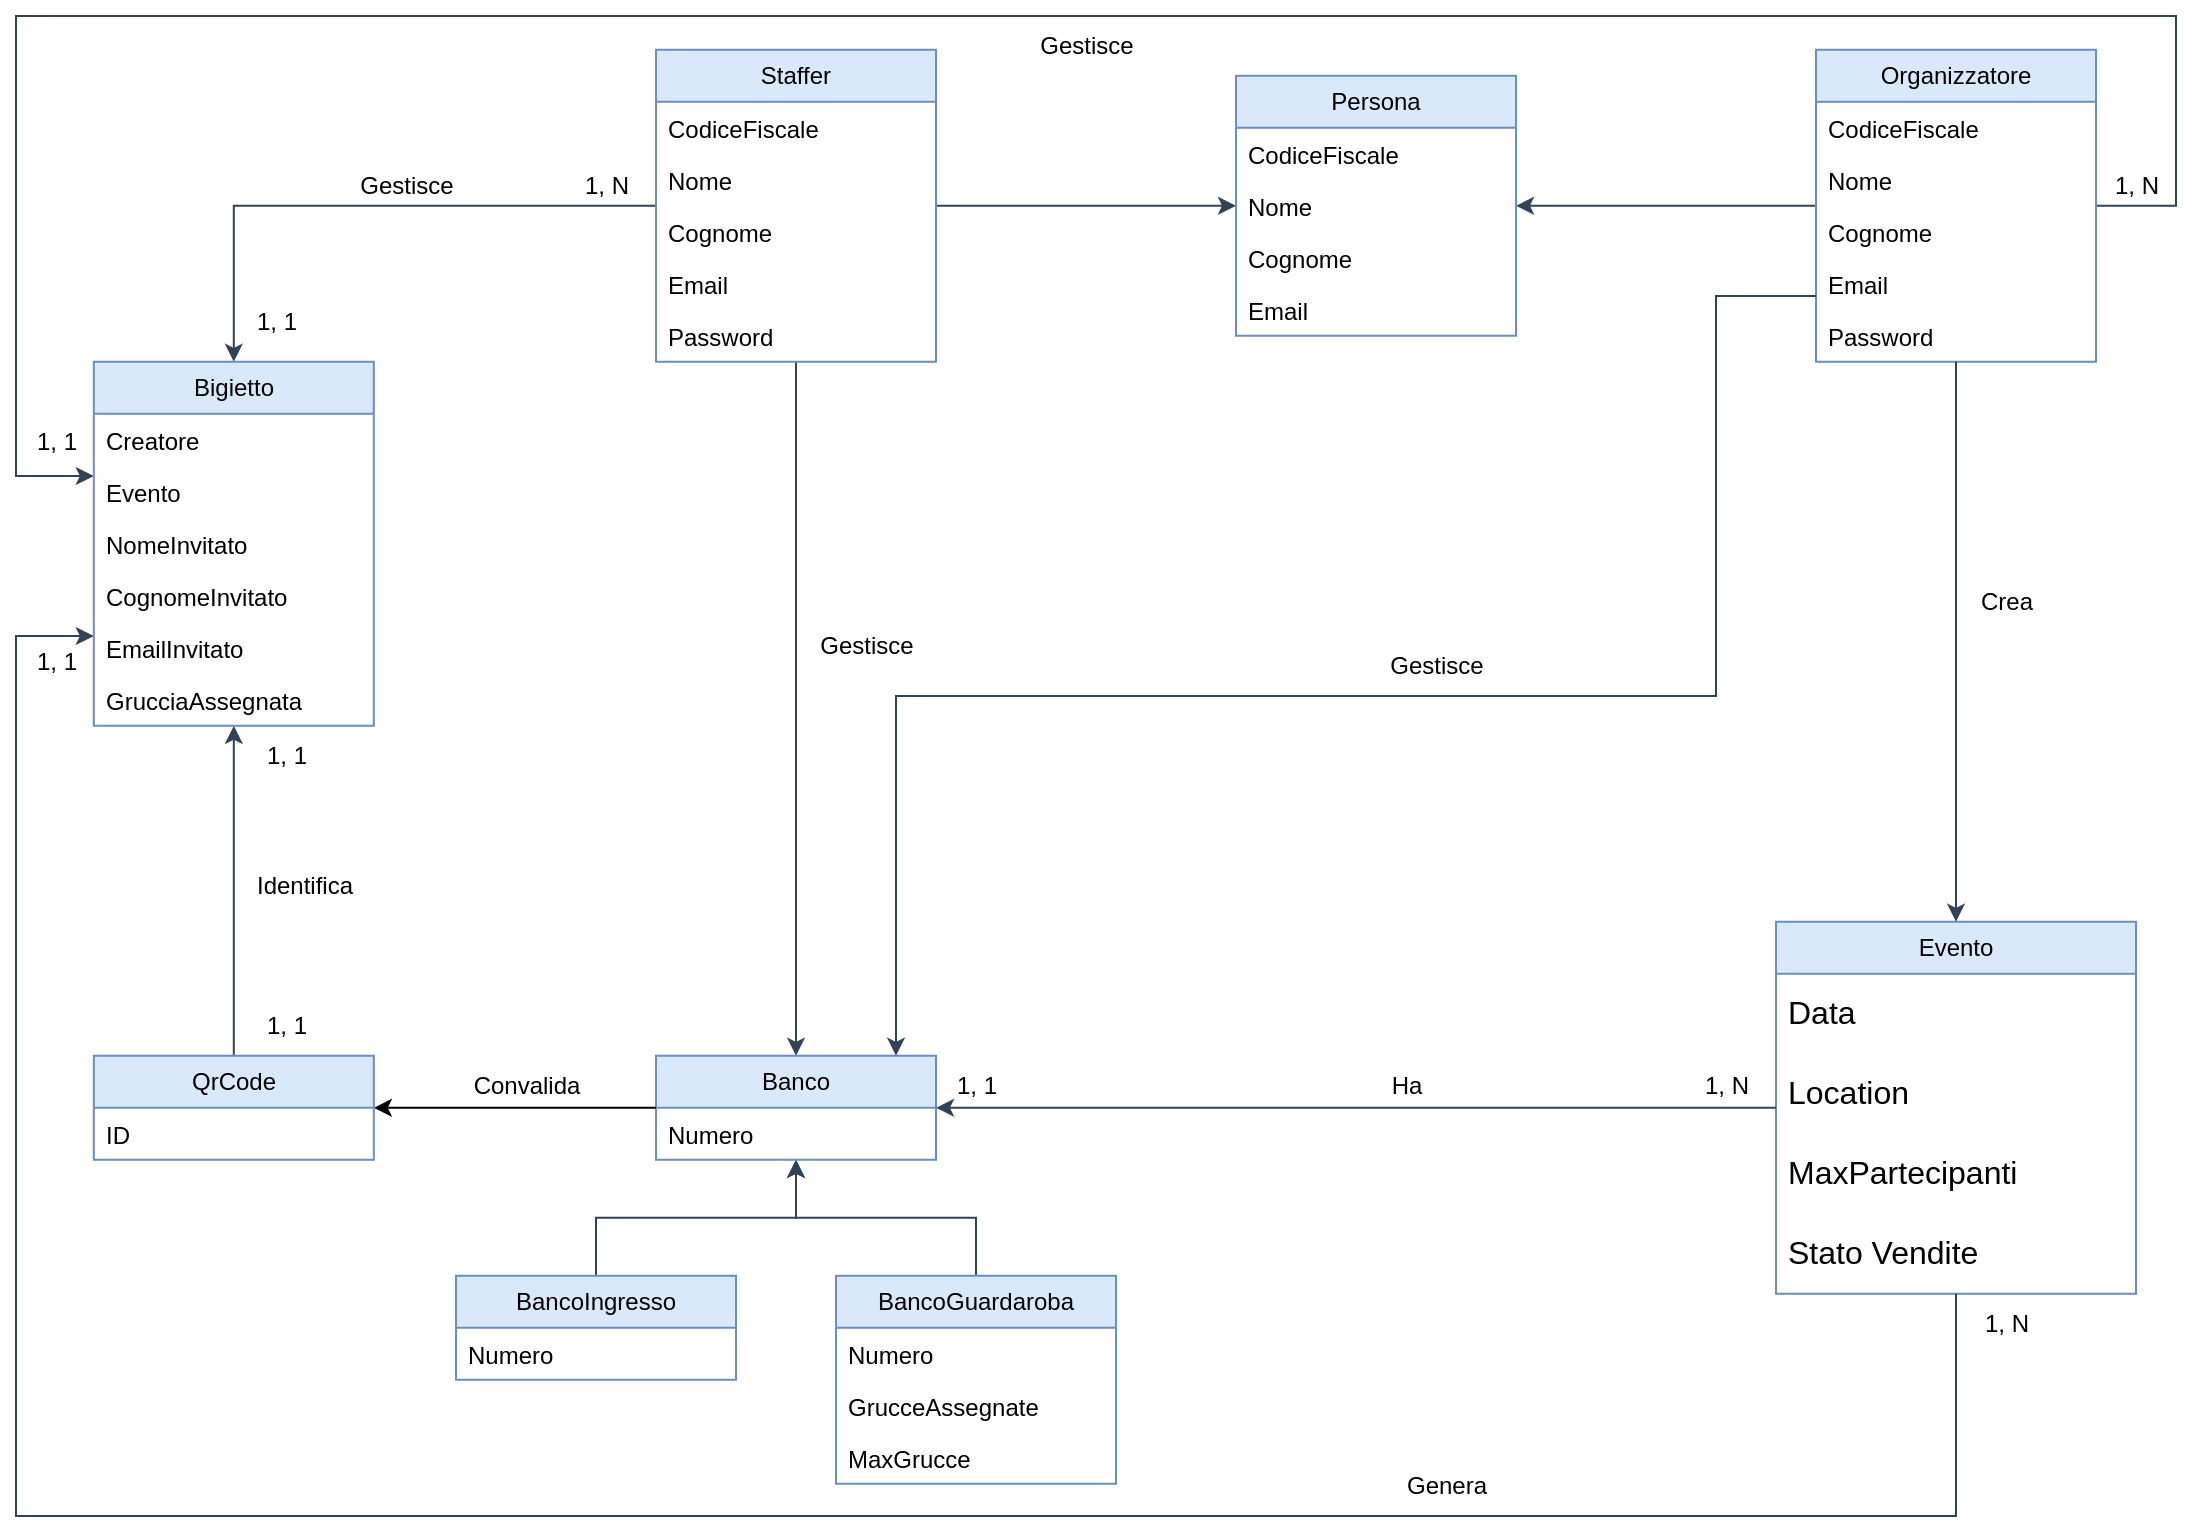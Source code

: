 <mxfile version="26.0.16">
  <diagram id="C5RBs43oDa-KdzZeNtuy" name="Page-1">
    <mxGraphModel dx="1674" dy="1663" grid="1" gridSize="10" guides="1" tooltips="1" connect="1" arrows="1" fold="1" page="1" pageScale="1" pageWidth="1169" pageHeight="827" math="0" shadow="0">
      <root>
        <mxCell id="WIyWlLk6GJQsqaUBKTNV-0" />
        <mxCell id="WIyWlLk6GJQsqaUBKTNV-1" parent="WIyWlLk6GJQsqaUBKTNV-0" />
        <mxCell id="kusqbt6c1RpGpAXRFi9S-38" style="edgeStyle=orthogonalEdgeStyle;rounded=0;orthogonalLoop=1;jettySize=auto;html=1;fillColor=#647687;strokeColor=#314354;" parent="WIyWlLk6GJQsqaUBKTNV-1" source="kusqbt6c1RpGpAXRFi9S-7" target="kusqbt6c1RpGpAXRFi9S-0" edge="1">
          <mxGeometry relative="1" as="geometry" />
        </mxCell>
        <mxCell id="kusqbt6c1RpGpAXRFi9S-39" style="edgeStyle=orthogonalEdgeStyle;rounded=0;orthogonalLoop=1;jettySize=auto;html=1;fillColor=#647687;strokeColor=#314354;" parent="WIyWlLk6GJQsqaUBKTNV-1" source="kusqbt6c1RpGpAXRFi9S-12" target="kusqbt6c1RpGpAXRFi9S-0" edge="1">
          <mxGeometry relative="1" as="geometry" />
        </mxCell>
        <mxCell id="kusqbt6c1RpGpAXRFi9S-0" value="Persona" style="swimlane;fontStyle=0;childLayout=stackLayout;horizontal=1;startSize=26;fillColor=#dae8fc;horizontalStack=0;resizeParent=1;resizeParentMax=0;resizeLast=0;collapsible=1;marginBottom=0;whiteSpace=wrap;html=1;strokeColor=#6c8ebf;align=center;verticalAlign=middle;fontFamily=Helvetica;fontSize=12;" parent="WIyWlLk6GJQsqaUBKTNV-1" vertex="1">
          <mxGeometry x="640" y="-750.09" width="140" height="130" as="geometry" />
        </mxCell>
        <mxCell id="kusqbt6c1RpGpAXRFi9S-1" value="CodiceFiscale" style="text;strokeColor=none;fillColor=none;align=left;verticalAlign=top;spacingLeft=4;spacingRight=4;overflow=hidden;rotatable=0;points=[[0,0.5],[1,0.5]];portConstraint=eastwest;whiteSpace=wrap;html=1;fontFamily=Helvetica;fontSize=12;fontColor=default;fontStyle=0;" parent="kusqbt6c1RpGpAXRFi9S-0" vertex="1">
          <mxGeometry y="26" width="140" height="26" as="geometry" />
        </mxCell>
        <mxCell id="kusqbt6c1RpGpAXRFi9S-2" value="Nome" style="text;strokeColor=none;fillColor=none;align=left;verticalAlign=top;spacingLeft=4;spacingRight=4;overflow=hidden;rotatable=0;points=[[0,0.5],[1,0.5]];portConstraint=eastwest;whiteSpace=wrap;html=1;fontFamily=Helvetica;fontSize=12;fontColor=default;fontStyle=0;" parent="kusqbt6c1RpGpAXRFi9S-0" vertex="1">
          <mxGeometry y="52" width="140" height="26" as="geometry" />
        </mxCell>
        <mxCell id="kusqbt6c1RpGpAXRFi9S-3" value="Cognome" style="text;strokeColor=none;fillColor=none;align=left;verticalAlign=top;spacingLeft=4;spacingRight=4;overflow=hidden;rotatable=0;points=[[0,0.5],[1,0.5]];portConstraint=eastwest;whiteSpace=wrap;html=1;fontFamily=Helvetica;fontSize=12;fontColor=default;fontStyle=0;" parent="kusqbt6c1RpGpAXRFi9S-0" vertex="1">
          <mxGeometry y="78" width="140" height="26" as="geometry" />
        </mxCell>
        <mxCell id="kusqbt6c1RpGpAXRFi9S-5" value="Email" style="text;strokeColor=none;fillColor=none;align=left;verticalAlign=top;spacingLeft=4;spacingRight=4;overflow=hidden;rotatable=0;points=[[0,0.5],[1,0.5]];portConstraint=eastwest;whiteSpace=wrap;html=1;fontFamily=Helvetica;fontSize=12;fontColor=default;fontStyle=0;" parent="kusqbt6c1RpGpAXRFi9S-0" vertex="1">
          <mxGeometry y="104" width="140" height="26" as="geometry" />
        </mxCell>
        <mxCell id="kusqbt6c1RpGpAXRFi9S-74" style="edgeStyle=orthogonalEdgeStyle;rounded=0;orthogonalLoop=1;jettySize=auto;html=1;fillColor=#647687;strokeColor=#314354;" parent="WIyWlLk6GJQsqaUBKTNV-1" source="kusqbt6c1RpGpAXRFi9S-7" target="kusqbt6c1RpGpAXRFi9S-58" edge="1">
          <mxGeometry relative="1" as="geometry">
            <Array as="points">
              <mxPoint x="1110" y="-685" />
              <mxPoint x="1110" y="-780" />
              <mxPoint x="30" y="-780" />
              <mxPoint x="30" y="-550" />
            </Array>
          </mxGeometry>
        </mxCell>
        <mxCell id="kusqbt6c1RpGpAXRFi9S-7" value="Organizzatore" style="swimlane;fontStyle=0;childLayout=stackLayout;horizontal=1;startSize=26;fillColor=#dae8fc;horizontalStack=0;resizeParent=1;resizeParentMax=0;resizeLast=0;collapsible=1;marginBottom=0;whiteSpace=wrap;html=1;strokeColor=#6c8ebf;align=center;verticalAlign=middle;fontFamily=Helvetica;fontSize=12;fontColor=default;" parent="WIyWlLk6GJQsqaUBKTNV-1" vertex="1">
          <mxGeometry x="930.0" y="-763.09" width="140" height="156" as="geometry" />
        </mxCell>
        <mxCell id="kusqbt6c1RpGpAXRFi9S-8" value="CodiceFiscale" style="text;strokeColor=none;fillColor=none;align=left;verticalAlign=top;spacingLeft=4;spacingRight=4;overflow=hidden;rotatable=0;points=[[0,0.5],[1,0.5]];portConstraint=eastwest;whiteSpace=wrap;html=1;fontFamily=Helvetica;fontSize=12;fontColor=default;fontStyle=0;" parent="kusqbt6c1RpGpAXRFi9S-7" vertex="1">
          <mxGeometry y="26" width="140" height="26" as="geometry" />
        </mxCell>
        <mxCell id="kusqbt6c1RpGpAXRFi9S-9" value="Nome" style="text;strokeColor=none;fillColor=none;align=left;verticalAlign=top;spacingLeft=4;spacingRight=4;overflow=hidden;rotatable=0;points=[[0,0.5],[1,0.5]];portConstraint=eastwest;whiteSpace=wrap;html=1;fontFamily=Helvetica;fontSize=12;fontColor=default;fontStyle=0;" parent="kusqbt6c1RpGpAXRFi9S-7" vertex="1">
          <mxGeometry y="52" width="140" height="26" as="geometry" />
        </mxCell>
        <mxCell id="kusqbt6c1RpGpAXRFi9S-10" value="Cognome" style="text;strokeColor=none;fillColor=none;align=left;verticalAlign=top;spacingLeft=4;spacingRight=4;overflow=hidden;rotatable=0;points=[[0,0.5],[1,0.5]];portConstraint=eastwest;whiteSpace=wrap;html=1;fontFamily=Helvetica;fontSize=12;fontColor=default;fontStyle=0;" parent="kusqbt6c1RpGpAXRFi9S-7" vertex="1">
          <mxGeometry y="78" width="140" height="26" as="geometry" />
        </mxCell>
        <mxCell id="kusqbt6c1RpGpAXRFi9S-11" value="Email" style="text;strokeColor=none;fillColor=none;align=left;verticalAlign=top;spacingLeft=4;spacingRight=4;overflow=hidden;rotatable=0;points=[[0,0.5],[1,0.5]];portConstraint=eastwest;whiteSpace=wrap;html=1;fontFamily=Helvetica;fontSize=12;fontColor=default;fontStyle=0;" parent="kusqbt6c1RpGpAXRFi9S-7" vertex="1">
          <mxGeometry y="104" width="140" height="26" as="geometry" />
        </mxCell>
        <mxCell id="kusqbt6c1RpGpAXRFi9S-29" value="Password" style="text;strokeColor=none;fillColor=none;align=left;verticalAlign=top;spacingLeft=4;spacingRight=4;overflow=hidden;rotatable=0;points=[[0,0.5],[1,0.5]];portConstraint=eastwest;whiteSpace=wrap;html=1;fontFamily=Helvetica;fontSize=12;fontColor=default;fontStyle=0;" parent="kusqbt6c1RpGpAXRFi9S-7" vertex="1">
          <mxGeometry y="130" width="140" height="26" as="geometry" />
        </mxCell>
        <mxCell id="kusqbt6c1RpGpAXRFi9S-73" style="edgeStyle=orthogonalEdgeStyle;rounded=0;orthogonalLoop=1;jettySize=auto;html=1;fillColor=#647687;strokeColor=#314354;" parent="WIyWlLk6GJQsqaUBKTNV-1" source="kusqbt6c1RpGpAXRFi9S-12" target="kusqbt6c1RpGpAXRFi9S-58" edge="1">
          <mxGeometry relative="1" as="geometry">
            <Array as="points">
              <mxPoint x="138.91" y="-685.09" />
            </Array>
          </mxGeometry>
        </mxCell>
        <mxCell id="kusqbt6c1RpGpAXRFi9S-75" style="edgeStyle=orthogonalEdgeStyle;rounded=0;orthogonalLoop=1;jettySize=auto;html=1;fillColor=#647687;strokeColor=#314354;" parent="WIyWlLk6GJQsqaUBKTNV-1" source="kusqbt6c1RpGpAXRFi9S-12" target="kusqbt6c1RpGpAXRFi9S-17" edge="1">
          <mxGeometry relative="1" as="geometry">
            <Array as="points">
              <mxPoint x="420" y="-300.09" />
              <mxPoint x="420" y="-300.09" />
            </Array>
          </mxGeometry>
        </mxCell>
        <mxCell id="kusqbt6c1RpGpAXRFi9S-12" value="Staffer" style="swimlane;fontStyle=0;childLayout=stackLayout;horizontal=1;startSize=26;fillColor=#dae8fc;horizontalStack=0;resizeParent=1;resizeParentMax=0;resizeLast=0;collapsible=1;marginBottom=0;whiteSpace=wrap;html=1;strokeColor=#6c8ebf;" parent="WIyWlLk6GJQsqaUBKTNV-1" vertex="1">
          <mxGeometry x="350" y="-763.09" width="140" height="156" as="geometry" />
        </mxCell>
        <mxCell id="kusqbt6c1RpGpAXRFi9S-13" value="CodiceFiscale" style="text;strokeColor=none;fillColor=none;align=left;verticalAlign=top;spacingLeft=4;spacingRight=4;overflow=hidden;rotatable=0;points=[[0,0.5],[1,0.5]];portConstraint=eastwest;whiteSpace=wrap;html=1;" parent="kusqbt6c1RpGpAXRFi9S-12" vertex="1">
          <mxGeometry y="26" width="140" height="26" as="geometry" />
        </mxCell>
        <mxCell id="kusqbt6c1RpGpAXRFi9S-14" value="Nome" style="text;strokeColor=none;fillColor=none;align=left;verticalAlign=top;spacingLeft=4;spacingRight=4;overflow=hidden;rotatable=0;points=[[0,0.5],[1,0.5]];portConstraint=eastwest;whiteSpace=wrap;html=1;" parent="kusqbt6c1RpGpAXRFi9S-12" vertex="1">
          <mxGeometry y="52" width="140" height="26" as="geometry" />
        </mxCell>
        <mxCell id="kusqbt6c1RpGpAXRFi9S-15" value="Cognome" style="text;strokeColor=none;fillColor=none;align=left;verticalAlign=top;spacingLeft=4;spacingRight=4;overflow=hidden;rotatable=0;points=[[0,0.5],[1,0.5]];portConstraint=eastwest;whiteSpace=wrap;html=1;" parent="kusqbt6c1RpGpAXRFi9S-12" vertex="1">
          <mxGeometry y="78" width="140" height="26" as="geometry" />
        </mxCell>
        <mxCell id="kusqbt6c1RpGpAXRFi9S-16" value="Email" style="text;strokeColor=none;fillColor=none;align=left;verticalAlign=top;spacingLeft=4;spacingRight=4;overflow=hidden;rotatable=0;points=[[0,0.5],[1,0.5]];portConstraint=eastwest;whiteSpace=wrap;html=1;" parent="kusqbt6c1RpGpAXRFi9S-12" vertex="1">
          <mxGeometry y="104" width="140" height="26" as="geometry" />
        </mxCell>
        <mxCell id="kusqbt6c1RpGpAXRFi9S-30" value="Password" style="text;strokeColor=none;fillColor=none;align=left;verticalAlign=top;spacingLeft=4;spacingRight=4;overflow=hidden;rotatable=0;points=[[0,0.5],[1,0.5]];portConstraint=eastwest;whiteSpace=wrap;html=1;" parent="kusqbt6c1RpGpAXRFi9S-12" vertex="1">
          <mxGeometry y="130" width="140" height="26" as="geometry" />
        </mxCell>
        <mxCell id="kusqbt6c1RpGpAXRFi9S-42" style="edgeStyle=orthogonalEdgeStyle;rounded=0;orthogonalLoop=1;jettySize=auto;html=1;fillColor=#647687;strokeColor=#314354;" parent="WIyWlLk6GJQsqaUBKTNV-1" source="kusqbt6c1RpGpAXRFi9S-22" target="kusqbt6c1RpGpAXRFi9S-17" edge="1">
          <mxGeometry relative="1" as="geometry" />
        </mxCell>
        <mxCell id="kusqbt6c1RpGpAXRFi9S-43" style="edgeStyle=orthogonalEdgeStyle;rounded=0;orthogonalLoop=1;jettySize=auto;html=1;fillColor=#647687;strokeColor=#314354;" parent="WIyWlLk6GJQsqaUBKTNV-1" source="kusqbt6c1RpGpAXRFi9S-24" target="kusqbt6c1RpGpAXRFi9S-17" edge="1">
          <mxGeometry relative="1" as="geometry" />
        </mxCell>
        <mxCell id="kusqbt6c1RpGpAXRFi9S-17" value="Banco" style="swimlane;fontStyle=0;childLayout=stackLayout;horizontal=1;startSize=26;fillColor=#dae8fc;horizontalStack=0;resizeParent=1;resizeParentMax=0;resizeLast=0;collapsible=1;marginBottom=0;whiteSpace=wrap;html=1;strokeColor=#6c8ebf;align=center;verticalAlign=middle;fontFamily=Helvetica;fontSize=12;fontColor=default;" parent="WIyWlLk6GJQsqaUBKTNV-1" vertex="1">
          <mxGeometry x="350" y="-260.09" width="140" height="52" as="geometry" />
        </mxCell>
        <mxCell id="kusqbt6c1RpGpAXRFi9S-18" value="Numero" style="text;strokeColor=none;fillColor=none;align=left;verticalAlign=top;spacingLeft=4;spacingRight=4;overflow=hidden;rotatable=0;points=[[0,0.5],[1,0.5]];portConstraint=eastwest;whiteSpace=wrap;html=1;fontFamily=Helvetica;fontSize=12;fontColor=default;fontStyle=0;" parent="kusqbt6c1RpGpAXRFi9S-17" vertex="1">
          <mxGeometry y="26" width="140" height="26" as="geometry" />
        </mxCell>
        <mxCell id="kusqbt6c1RpGpAXRFi9S-22" value="BancoIngresso" style="swimlane;fontStyle=0;childLayout=stackLayout;horizontal=1;startSize=26;fillColor=#dae8fc;horizontalStack=0;resizeParent=1;resizeParentMax=0;resizeLast=0;collapsible=1;marginBottom=0;whiteSpace=wrap;html=1;strokeColor=#6c8ebf;align=center;verticalAlign=middle;fontFamily=Helvetica;fontSize=12;fontColor=default;" parent="WIyWlLk6GJQsqaUBKTNV-1" vertex="1">
          <mxGeometry x="250.0" y="-150.09" width="140" height="52" as="geometry" />
        </mxCell>
        <mxCell id="kusqbt6c1RpGpAXRFi9S-27" value="Numero" style="text;strokeColor=none;fillColor=none;align=left;verticalAlign=top;spacingLeft=4;spacingRight=4;overflow=hidden;rotatable=0;points=[[0,0.5],[1,0.5]];portConstraint=eastwest;whiteSpace=wrap;html=1;fontFamily=Helvetica;fontSize=12;fontColor=default;fontStyle=0;" parent="kusqbt6c1RpGpAXRFi9S-22" vertex="1">
          <mxGeometry y="26" width="140" height="26" as="geometry" />
        </mxCell>
        <mxCell id="kusqbt6c1RpGpAXRFi9S-24" value="BancoGuardaroba" style="swimlane;fontStyle=0;childLayout=stackLayout;horizontal=1;startSize=26;fillColor=#dae8fc;horizontalStack=0;resizeParent=1;resizeParentMax=0;resizeLast=0;collapsible=1;marginBottom=0;whiteSpace=wrap;html=1;strokeColor=#6c8ebf;align=center;verticalAlign=middle;fontFamily=Helvetica;fontSize=12;fontColor=default;" parent="WIyWlLk6GJQsqaUBKTNV-1" vertex="1">
          <mxGeometry x="440" y="-150.09" width="140" height="104" as="geometry" />
        </mxCell>
        <mxCell id="kusqbt6c1RpGpAXRFi9S-28" value="Numero" style="text;strokeColor=none;fillColor=none;align=left;verticalAlign=top;spacingLeft=4;spacingRight=4;overflow=hidden;rotatable=0;points=[[0,0.5],[1,0.5]];portConstraint=eastwest;whiteSpace=wrap;html=1;fontFamily=Helvetica;fontSize=12;fontColor=default;fontStyle=0;" parent="kusqbt6c1RpGpAXRFi9S-24" vertex="1">
          <mxGeometry y="26" width="140" height="26" as="geometry" />
        </mxCell>
        <mxCell id="kusqbt6c1RpGpAXRFi9S-25" value="GrucceAssegnate" style="text;strokeColor=none;fillColor=none;align=left;verticalAlign=top;spacingLeft=4;spacingRight=4;overflow=hidden;rotatable=0;points=[[0,0.5],[1,0.5]];portConstraint=eastwest;whiteSpace=wrap;html=1;fontFamily=Helvetica;fontSize=12;fontColor=default;fontStyle=0;" parent="kusqbt6c1RpGpAXRFi9S-24" vertex="1">
          <mxGeometry y="52" width="140" height="26" as="geometry" />
        </mxCell>
        <mxCell id="kusqbt6c1RpGpAXRFi9S-26" value="MaxGrucce" style="text;strokeColor=none;fillColor=none;align=left;verticalAlign=top;spacingLeft=4;spacingRight=4;overflow=hidden;rotatable=0;points=[[0,0.5],[1,0.5]];portConstraint=eastwest;whiteSpace=wrap;html=1;fontFamily=Helvetica;fontSize=12;fontColor=default;fontStyle=0;" parent="kusqbt6c1RpGpAXRFi9S-24" vertex="1">
          <mxGeometry y="78" width="140" height="26" as="geometry" />
        </mxCell>
        <mxCell id="kusqbt6c1RpGpAXRFi9S-31" value="&lt;font&gt;Evento&lt;/font&gt;" style="swimlane;fontStyle=0;childLayout=stackLayout;horizontal=1;startSize=26;fillColor=#dae8fc;horizontalStack=0;resizeParent=1;resizeParentMax=0;resizeLast=0;collapsible=1;marginBottom=0;whiteSpace=wrap;html=1;shadow=0;glass=0;fontSize=12;strokeColor=#6c8ebf;align=center;verticalAlign=middle;fontFamily=Helvetica;fontColor=default;" parent="WIyWlLk6GJQsqaUBKTNV-1" vertex="1">
          <mxGeometry x="910" y="-327.09" width="180" height="186" as="geometry">
            <mxRectangle x="910" y="-316.09" width="100" height="40" as="alternateBounds" />
          </mxGeometry>
        </mxCell>
        <mxCell id="kusqbt6c1RpGpAXRFi9S-76" value="&lt;div style=&quot;line-height: 160%;&quot;&gt;Data&lt;/div&gt;" style="text;strokeColor=none;fillColor=none;align=left;verticalAlign=top;spacingLeft=4;spacingRight=4;overflow=hidden;rotatable=0;points=[[0,0.5],[1,0.5]];portConstraint=eastwest;whiteSpace=wrap;html=1;fontSize=16;fontFamily=Helvetica;fontColor=default;fontStyle=0;" parent="kusqbt6c1RpGpAXRFi9S-31" vertex="1">
          <mxGeometry y="26" width="180" height="40" as="geometry" />
        </mxCell>
        <mxCell id="kusqbt6c1RpGpAXRFi9S-77" value="&lt;div style=&quot;line-height: 160%;&quot;&gt;Location&lt;/div&gt;" style="text;strokeColor=none;fillColor=none;align=left;verticalAlign=top;spacingLeft=4;spacingRight=4;overflow=hidden;rotatable=0;points=[[0,0.5],[1,0.5]];portConstraint=eastwest;whiteSpace=wrap;html=1;fontSize=16;fontFamily=Helvetica;fontColor=default;fontStyle=0;" parent="kusqbt6c1RpGpAXRFi9S-31" vertex="1">
          <mxGeometry y="66" width="180" height="40" as="geometry" />
        </mxCell>
        <mxCell id="kusqbt6c1RpGpAXRFi9S-78" value="&lt;div style=&quot;line-height: 160%;&quot;&gt;MaxPartecipanti&lt;/div&gt;" style="text;strokeColor=none;fillColor=none;align=left;verticalAlign=top;spacingLeft=4;spacingRight=4;overflow=hidden;rotatable=0;points=[[0,0.5],[1,0.5]];portConstraint=eastwest;whiteSpace=wrap;html=1;fontSize=16;fontFamily=Helvetica;fontColor=default;fontStyle=0;" parent="kusqbt6c1RpGpAXRFi9S-31" vertex="1">
          <mxGeometry y="106" width="180" height="40" as="geometry" />
        </mxCell>
        <mxCell id="kusqbt6c1RpGpAXRFi9S-33" value="&lt;div style=&quot;line-height: 160%;&quot;&gt;Stato Vendite&lt;/div&gt;" style="text;strokeColor=none;fillColor=none;align=left;verticalAlign=top;spacingLeft=4;spacingRight=4;overflow=hidden;rotatable=0;points=[[0,0.5],[1,0.5]];portConstraint=eastwest;whiteSpace=wrap;html=1;fontSize=16;fontFamily=Helvetica;fontColor=default;fontStyle=0;" parent="kusqbt6c1RpGpAXRFi9S-31" vertex="1">
          <mxGeometry y="146" width="180" height="40" as="geometry" />
        </mxCell>
        <mxCell id="kusqbt6c1RpGpAXRFi9S-66" style="edgeStyle=orthogonalEdgeStyle;rounded=0;orthogonalLoop=1;jettySize=auto;html=1;fillColor=#647687;strokeColor=#314354;" parent="WIyWlLk6GJQsqaUBKTNV-1" source="kusqbt6c1RpGpAXRFi9S-36" target="kusqbt6c1RpGpAXRFi9S-58" edge="1">
          <mxGeometry relative="1" as="geometry" />
        </mxCell>
        <mxCell id="kusqbt6c1RpGpAXRFi9S-83" style="edgeStyle=orthogonalEdgeStyle;rounded=0;orthogonalLoop=1;jettySize=auto;html=1;fontFamily=Helvetica;fontSize=12;fontColor=default;fontStyle=0;" parent="WIyWlLk6GJQsqaUBKTNV-1" source="kusqbt6c1RpGpAXRFi9S-17" target="kusqbt6c1RpGpAXRFi9S-36" edge="1">
          <mxGeometry relative="1" as="geometry" />
        </mxCell>
        <mxCell id="kusqbt6c1RpGpAXRFi9S-36" value="QrCode" style="swimlane;fontStyle=0;childLayout=stackLayout;horizontal=1;startSize=26;fillColor=#dae8fc;horizontalStack=0;resizeParent=1;resizeParentMax=0;resizeLast=0;collapsible=1;marginBottom=0;whiteSpace=wrap;html=1;strokeColor=#6c8ebf;align=center;verticalAlign=middle;fontFamily=Helvetica;fontSize=12;fontColor=default;" parent="WIyWlLk6GJQsqaUBKTNV-1" vertex="1">
          <mxGeometry x="68.91" y="-260.09" width="140" height="52" as="geometry" />
        </mxCell>
        <mxCell id="kusqbt6c1RpGpAXRFi9S-37" value="ID" style="text;strokeColor=none;fillColor=none;align=left;verticalAlign=top;spacingLeft=4;spacingRight=4;overflow=hidden;rotatable=0;points=[[0,0.5],[1,0.5]];portConstraint=eastwest;whiteSpace=wrap;html=1;fontFamily=Helvetica;fontSize=12;fontColor=default;fontStyle=0;" parent="kusqbt6c1RpGpAXRFi9S-36" vertex="1">
          <mxGeometry y="26" width="140" height="26" as="geometry" />
        </mxCell>
        <mxCell id="kusqbt6c1RpGpAXRFi9S-58" value="Bigietto" style="swimlane;fontStyle=0;childLayout=stackLayout;horizontal=1;startSize=26;fillColor=#dae8fc;horizontalStack=0;resizeParent=1;resizeParentMax=0;resizeLast=0;collapsible=1;marginBottom=0;whiteSpace=wrap;html=1;strokeColor=#6c8ebf;align=center;verticalAlign=middle;fontFamily=Helvetica;fontSize=12;fontColor=default;" parent="WIyWlLk6GJQsqaUBKTNV-1" vertex="1">
          <mxGeometry x="68.91" y="-607.09" width="140" height="182" as="geometry" />
        </mxCell>
        <mxCell id="kusqbt6c1RpGpAXRFi9S-59" value="Creatore" style="text;strokeColor=none;fillColor=none;align=left;verticalAlign=top;spacingLeft=4;spacingRight=4;overflow=hidden;rotatable=0;points=[[0,0.5],[1,0.5]];portConstraint=eastwest;whiteSpace=wrap;html=1;fontFamily=Helvetica;fontSize=12;fontColor=default;fontStyle=0;" parent="kusqbt6c1RpGpAXRFi9S-58" vertex="1">
          <mxGeometry y="26" width="140" height="26" as="geometry" />
        </mxCell>
        <mxCell id="kusqbt6c1RpGpAXRFi9S-60" value="Evento" style="text;strokeColor=none;fillColor=none;align=left;verticalAlign=top;spacingLeft=4;spacingRight=4;overflow=hidden;rotatable=0;points=[[0,0.5],[1,0.5]];portConstraint=eastwest;whiteSpace=wrap;html=1;fontFamily=Helvetica;fontSize=12;fontColor=default;fontStyle=0;" parent="kusqbt6c1RpGpAXRFi9S-58" vertex="1">
          <mxGeometry y="52" width="140" height="26" as="geometry" />
        </mxCell>
        <mxCell id="kusqbt6c1RpGpAXRFi9S-61" value="NomeInvitato" style="text;strokeColor=none;fillColor=none;align=left;verticalAlign=top;spacingLeft=4;spacingRight=4;overflow=hidden;rotatable=0;points=[[0,0.5],[1,0.5]];portConstraint=eastwest;whiteSpace=wrap;html=1;fontFamily=Helvetica;fontSize=12;fontColor=default;fontStyle=0;" parent="kusqbt6c1RpGpAXRFi9S-58" vertex="1">
          <mxGeometry y="78" width="140" height="26" as="geometry" />
        </mxCell>
        <mxCell id="kusqbt6c1RpGpAXRFi9S-62" value="CognomeInvitato" style="text;strokeColor=none;fillColor=none;align=left;verticalAlign=top;spacingLeft=4;spacingRight=4;overflow=hidden;rotatable=0;points=[[0,0.5],[1,0.5]];portConstraint=eastwest;whiteSpace=wrap;html=1;fontFamily=Helvetica;fontSize=12;fontColor=default;fontStyle=0;" parent="kusqbt6c1RpGpAXRFi9S-58" vertex="1">
          <mxGeometry y="104" width="140" height="26" as="geometry" />
        </mxCell>
        <mxCell id="kusqbt6c1RpGpAXRFi9S-63" value="EmailInvitato" style="text;strokeColor=none;fillColor=none;align=left;verticalAlign=top;spacingLeft=4;spacingRight=4;overflow=hidden;rotatable=0;points=[[0,0.5],[1,0.5]];portConstraint=eastwest;whiteSpace=wrap;html=1;fontFamily=Helvetica;fontSize=12;fontColor=default;fontStyle=0;" parent="kusqbt6c1RpGpAXRFi9S-58" vertex="1">
          <mxGeometry y="130" width="140" height="26" as="geometry" />
        </mxCell>
        <mxCell id="kusqbt6c1RpGpAXRFi9S-64" value="GrucciaAssegnata" style="text;strokeColor=none;fillColor=none;align=left;verticalAlign=top;spacingLeft=4;spacingRight=4;overflow=hidden;rotatable=0;points=[[0,0.5],[1,0.5]];portConstraint=eastwest;whiteSpace=wrap;html=1;fontFamily=Helvetica;fontSize=12;fontColor=default;fontStyle=0;" parent="kusqbt6c1RpGpAXRFi9S-58" vertex="1">
          <mxGeometry y="156" width="140" height="26" as="geometry" />
        </mxCell>
        <mxCell id="kusqbt6c1RpGpAXRFi9S-41" style="edgeStyle=orthogonalEdgeStyle;rounded=0;orthogonalLoop=1;jettySize=auto;html=1;fillColor=#647687;strokeColor=#314354;" parent="WIyWlLk6GJQsqaUBKTNV-1" source="kusqbt6c1RpGpAXRFi9S-31" target="kusqbt6c1RpGpAXRFi9S-17" edge="1">
          <mxGeometry relative="1" as="geometry" />
        </mxCell>
        <mxCell id="kusqbt6c1RpGpAXRFi9S-40" style="edgeStyle=orthogonalEdgeStyle;rounded=0;orthogonalLoop=1;jettySize=auto;html=1;fillColor=#647687;strokeColor=#314354;" parent="WIyWlLk6GJQsqaUBKTNV-1" source="kusqbt6c1RpGpAXRFi9S-7" target="kusqbt6c1RpGpAXRFi9S-31" edge="1">
          <mxGeometry relative="1" as="geometry" />
        </mxCell>
        <mxCell id="kusqbt6c1RpGpAXRFi9S-79" value="Ha" style="text;html=1;align=center;verticalAlign=middle;resizable=0;points=[];autosize=1;strokeColor=none;fillColor=none;fontFamily=Helvetica;fontSize=12;fontColor=default;fontStyle=0;" parent="WIyWlLk6GJQsqaUBKTNV-1" vertex="1">
          <mxGeometry x="705" y="-260.09" width="40" height="30" as="geometry" />
        </mxCell>
        <mxCell id="kusqbt6c1RpGpAXRFi9S-80" value="Crea" style="text;html=1;align=center;verticalAlign=middle;resizable=0;points=[];autosize=1;strokeColor=none;fillColor=none;fontFamily=Helvetica;fontSize=12;fontColor=default;fontStyle=0;" parent="WIyWlLk6GJQsqaUBKTNV-1" vertex="1">
          <mxGeometry x="1000" y="-502" width="50" height="30" as="geometry" />
        </mxCell>
        <mxCell id="kusqbt6c1RpGpAXRFi9S-82" value="Identifica" style="text;html=1;align=center;verticalAlign=middle;resizable=0;points=[];autosize=1;strokeColor=none;fillColor=none;fontFamily=Helvetica;fontSize=12;fontColor=default;fontStyle=0;" parent="WIyWlLk6GJQsqaUBKTNV-1" vertex="1">
          <mxGeometry x="138.91" y="-360" width="70" height="30" as="geometry" />
        </mxCell>
        <mxCell id="kusqbt6c1RpGpAXRFi9S-84" value="Gestisce" style="text;html=1;align=center;verticalAlign=middle;resizable=0;points=[];autosize=1;strokeColor=none;fillColor=none;fontFamily=Helvetica;fontSize=12;fontColor=default;fontStyle=0;" parent="WIyWlLk6GJQsqaUBKTNV-1" vertex="1">
          <mxGeometry x="530" y="-780.09" width="70" height="30" as="geometry" />
        </mxCell>
        <mxCell id="kusqbt6c1RpGpAXRFi9S-85" value="Gestisce" style="text;html=1;align=center;verticalAlign=middle;resizable=0;points=[];autosize=1;strokeColor=none;fillColor=none;fontFamily=Helvetica;fontSize=12;fontColor=default;fontStyle=0;" parent="WIyWlLk6GJQsqaUBKTNV-1" vertex="1">
          <mxGeometry x="190" y="-710" width="70" height="30" as="geometry" />
        </mxCell>
        <mxCell id="kusqbt6c1RpGpAXRFi9S-86" value="Gestisce" style="text;html=1;align=center;verticalAlign=middle;resizable=0;points=[];autosize=1;strokeColor=none;fillColor=none;fontFamily=Helvetica;fontSize=12;fontColor=default;fontStyle=0;" parent="WIyWlLk6GJQsqaUBKTNV-1" vertex="1">
          <mxGeometry x="420" y="-480" width="70" height="30" as="geometry" />
        </mxCell>
        <mxCell id="uShfXlHWv3aJc7N1clT7-1" style="edgeStyle=orthogonalEdgeStyle;rounded=0;orthogonalLoop=1;jettySize=auto;html=1;fillColor=#647687;strokeColor=#314354;" parent="WIyWlLk6GJQsqaUBKTNV-1" source="kusqbt6c1RpGpAXRFi9S-31" target="kusqbt6c1RpGpAXRFi9S-58" edge="1">
          <mxGeometry relative="1" as="geometry">
            <mxPoint x="149" y="-250" as="sourcePoint" />
            <mxPoint x="149" y="-415" as="targetPoint" />
            <Array as="points">
              <mxPoint x="1000" y="-30" />
              <mxPoint x="30" y="-30" />
              <mxPoint x="30" y="-470" />
            </Array>
          </mxGeometry>
        </mxCell>
        <mxCell id="uShfXlHWv3aJc7N1clT7-3" value="1,&amp;nbsp;&lt;span style=&quot;background-color: transparent; color: light-dark(rgb(0, 0, 0), rgb(255, 255, 255));&quot;&gt;1&lt;/span&gt;" style="text;html=1;align=center;verticalAlign=middle;resizable=0;points=[];autosize=1;strokeColor=none;fillColor=none;" parent="WIyWlLk6GJQsqaUBKTNV-1" vertex="1">
          <mxGeometry x="490" y="-260.09" width="40" height="30" as="geometry" />
        </mxCell>
        <mxCell id="uShfXlHWv3aJc7N1clT7-4" value="1, N" style="text;html=1;align=center;verticalAlign=middle;resizable=0;points=[];autosize=1;strokeColor=none;fillColor=none;" parent="WIyWlLk6GJQsqaUBKTNV-1" vertex="1">
          <mxGeometry x="860" y="-260" width="50" height="30" as="geometry" />
        </mxCell>
        <mxCell id="uShfXlHWv3aJc7N1clT7-5" value="1, N" style="text;html=1;align=center;verticalAlign=middle;resizable=0;points=[];autosize=1;strokeColor=none;fillColor=none;" parent="WIyWlLk6GJQsqaUBKTNV-1" vertex="1">
          <mxGeometry x="1000" y="-141.09" width="50" height="30" as="geometry" />
        </mxCell>
        <mxCell id="uShfXlHWv3aJc7N1clT7-6" value="1, 1" style="text;html=1;align=center;verticalAlign=middle;resizable=0;points=[];autosize=1;strokeColor=none;fillColor=none;" parent="WIyWlLk6GJQsqaUBKTNV-1" vertex="1">
          <mxGeometry x="30" y="-472" width="40" height="30" as="geometry" />
        </mxCell>
        <mxCell id="uShfXlHWv3aJc7N1clT7-7" value="1,&amp;nbsp;&lt;span style=&quot;background-color: transparent; color: light-dark(rgb(0, 0, 0), rgb(255, 255, 255));&quot;&gt;1&lt;/span&gt;" style="text;html=1;align=center;verticalAlign=middle;resizable=0;points=[];autosize=1;strokeColor=none;fillColor=none;" parent="WIyWlLk6GJQsqaUBKTNV-1" vertex="1">
          <mxGeometry x="30" y="-582" width="40" height="30" as="geometry" />
        </mxCell>
        <mxCell id="uShfXlHWv3aJc7N1clT7-8" value="1, N" style="text;html=1;align=center;verticalAlign=middle;resizable=0;points=[];autosize=1;strokeColor=none;fillColor=none;" parent="WIyWlLk6GJQsqaUBKTNV-1" vertex="1">
          <mxGeometry x="1065" y="-710" width="50" height="30" as="geometry" />
        </mxCell>
        <mxCell id="uShfXlHWv3aJc7N1clT7-9" value="1, 1" style="text;html=1;align=center;verticalAlign=middle;resizable=0;points=[];autosize=1;strokeColor=none;fillColor=none;" parent="WIyWlLk6GJQsqaUBKTNV-1" vertex="1">
          <mxGeometry x="140" y="-642" width="40" height="30" as="geometry" />
        </mxCell>
        <mxCell id="uShfXlHWv3aJc7N1clT7-10" value="1, N" style="text;html=1;align=center;verticalAlign=middle;resizable=0;points=[];autosize=1;strokeColor=none;fillColor=none;" parent="WIyWlLk6GJQsqaUBKTNV-1" vertex="1">
          <mxGeometry x="300" y="-710" width="50" height="30" as="geometry" />
        </mxCell>
        <mxCell id="uShfXlHWv3aJc7N1clT7-11" value="1, 1" style="text;html=1;align=center;verticalAlign=middle;resizable=0;points=[];autosize=1;strokeColor=none;fillColor=none;" parent="WIyWlLk6GJQsqaUBKTNV-1" vertex="1">
          <mxGeometry x="145" y="-290.09" width="40" height="30" as="geometry" />
        </mxCell>
        <mxCell id="uShfXlHWv3aJc7N1clT7-12" value="1, 1" style="text;html=1;align=center;verticalAlign=middle;resizable=0;points=[];autosize=1;strokeColor=none;fillColor=none;" parent="WIyWlLk6GJQsqaUBKTNV-1" vertex="1">
          <mxGeometry x="145" y="-425.09" width="40" height="30" as="geometry" />
        </mxCell>
        <mxCell id="uShfXlHWv3aJc7N1clT7-13" value="Convalida" style="text;html=1;align=center;verticalAlign=middle;resizable=0;points=[];autosize=1;strokeColor=none;fillColor=none;fontFamily=Helvetica;fontSize=12;fontColor=default;fontStyle=0;" parent="WIyWlLk6GJQsqaUBKTNV-1" vertex="1">
          <mxGeometry x="245" y="-260.09" width="80" height="30" as="geometry" />
        </mxCell>
        <mxCell id="d3EckI6-E5BC2exUq_c--0" style="edgeStyle=orthogonalEdgeStyle;rounded=0;orthogonalLoop=1;jettySize=auto;html=1;fillColor=#647687;strokeColor=#314354;" parent="WIyWlLk6GJQsqaUBKTNV-1" source="kusqbt6c1RpGpAXRFi9S-7" target="kusqbt6c1RpGpAXRFi9S-17" edge="1">
          <mxGeometry relative="1" as="geometry">
            <Array as="points">
              <mxPoint x="880" y="-640" />
              <mxPoint x="880" y="-440" />
              <mxPoint x="470" y="-440" />
            </Array>
            <mxPoint x="1080" y="-675" as="sourcePoint" />
            <mxPoint x="79" y="-540" as="targetPoint" />
          </mxGeometry>
        </mxCell>
        <mxCell id="d3EckI6-E5BC2exUq_c--1" value="Gestisce" style="text;html=1;align=center;verticalAlign=middle;resizable=0;points=[];autosize=1;strokeColor=none;fillColor=none;fontFamily=Helvetica;fontSize=12;fontColor=default;fontStyle=0;" parent="WIyWlLk6GJQsqaUBKTNV-1" vertex="1">
          <mxGeometry x="705" y="-470" width="70" height="30" as="geometry" />
        </mxCell>
        <mxCell id="uShfXlHWv3aJc7N1clT7-2" value="Genera" style="text;html=1;align=center;verticalAlign=middle;resizable=0;points=[];autosize=1;strokeColor=none;fillColor=none;" parent="WIyWlLk6GJQsqaUBKTNV-1" vertex="1">
          <mxGeometry x="715" y="-60" width="60" height="30" as="geometry" />
        </mxCell>
      </root>
    </mxGraphModel>
  </diagram>
</mxfile>
